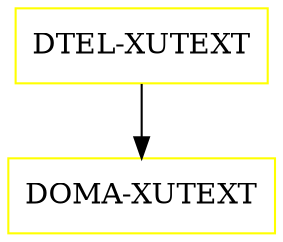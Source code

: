 digraph G {
  "DTEL-XUTEXT" [shape=box,color=yellow];
  "DOMA-XUTEXT" [shape=box,color=yellow,URL="./DOMA_XUTEXT.html"];
  "DTEL-XUTEXT" -> "DOMA-XUTEXT";
}
